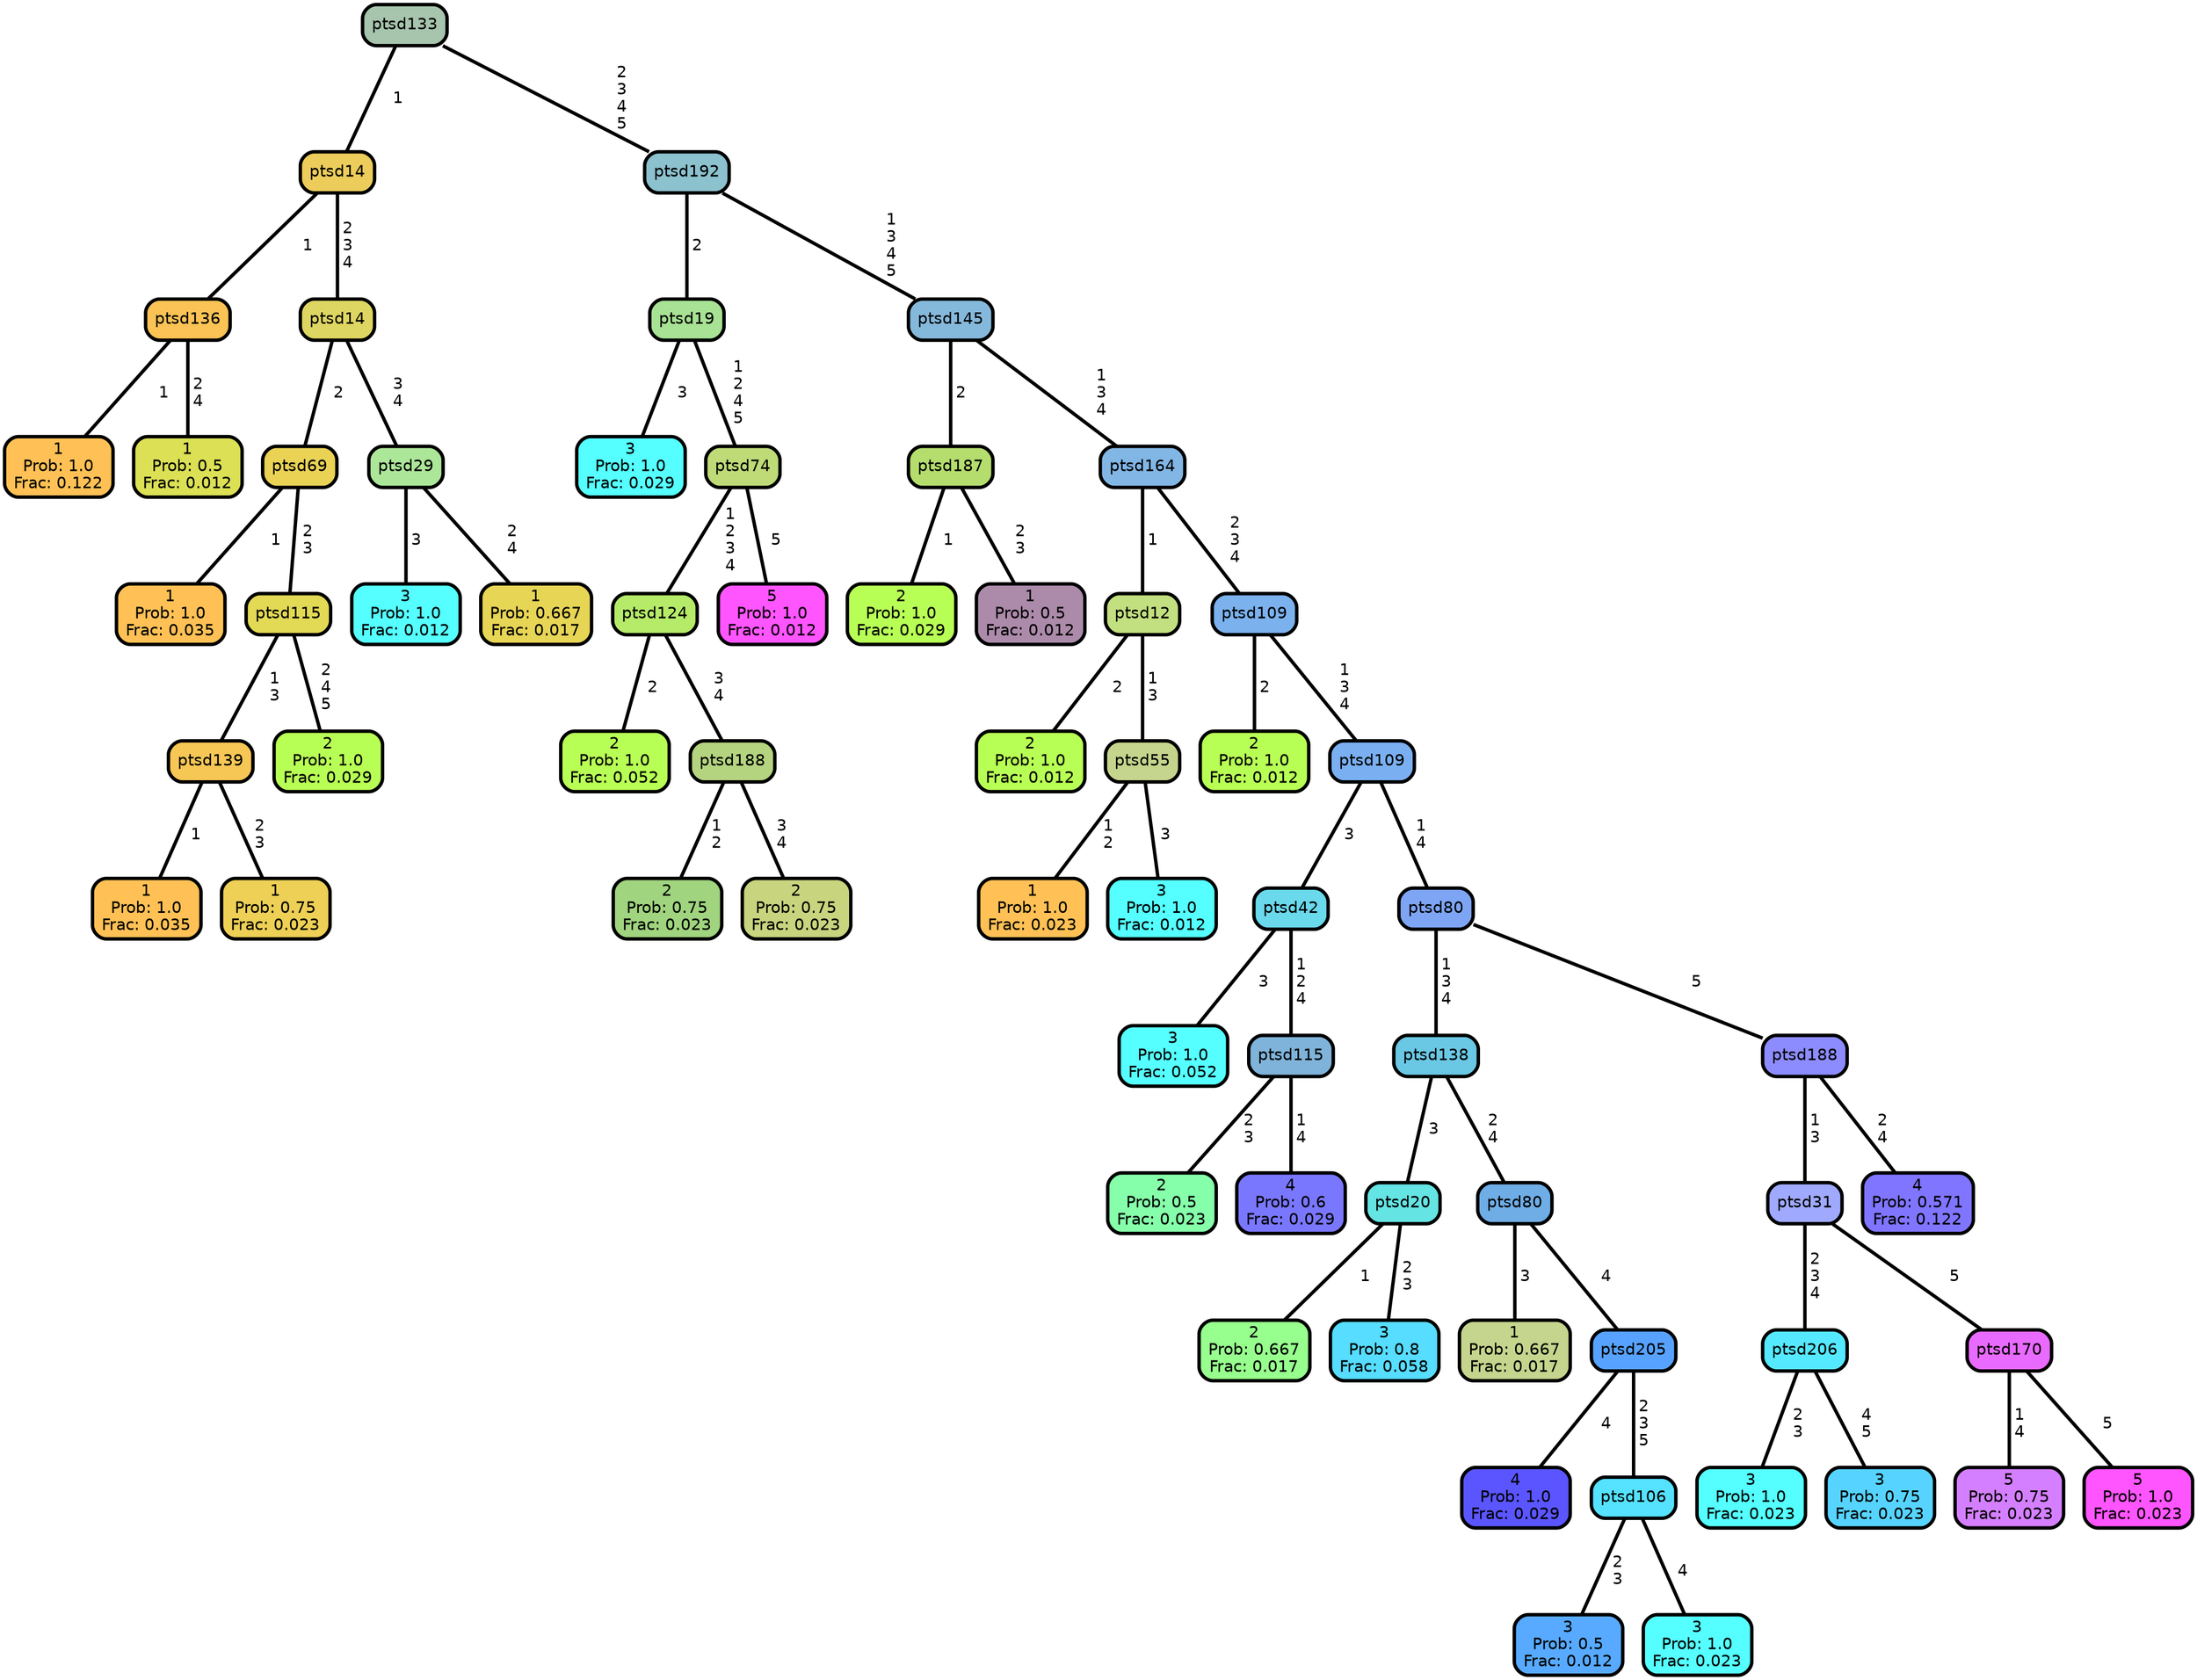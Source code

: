 graph Tree {
node [shape=box, style="filled, rounded",color="black",penwidth="3",fontcolor="black",                 fontname=helvetica] ;
graph [ranksep="0 equally", splines=straight,                 bgcolor=transparent, dpi=200] ;
edge [fontname=helvetica, color=black] ;
0 [label="1
Prob: 1.0
Frac: 0.122", fillcolor="#ffc155"] ;
1 [label="ptsd136", fillcolor="#fbc355"] ;
2 [label="1
Prob: 0.5
Frac: 0.012", fillcolor="#dbe055"] ;
3 [label="ptsd14", fillcolor="#eccd5b"] ;
4 [label="1
Prob: 1.0
Frac: 0.035", fillcolor="#ffc155"] ;
5 [label="ptsd69", fillcolor="#ead255"] ;
6 [label="1
Prob: 1.0
Frac: 0.035", fillcolor="#ffc155"] ;
7 [label="ptsd139", fillcolor="#f7c755"] ;
8 [label="1
Prob: 0.75
Frac: 0.023", fillcolor="#edd055"] ;
9 [label="ptsd115", fillcolor="#e2d955"] ;
10 [label="2
Prob: 1.0
Frac: 0.029", fillcolor="#b8ff55"] ;
11 [label="ptsd14", fillcolor="#ded662"] ;
12 [label="3
Prob: 1.0
Frac: 0.012", fillcolor="#55ffff"] ;
13 [label="ptsd29", fillcolor="#ace699"] ;
14 [label="1
Prob: 0.667
Frac: 0.017", fillcolor="#e7d555"] ;
15 [label="ptsd133", fillcolor="#a7c4ad"] ;
16 [label="3
Prob: 1.0
Frac: 0.029", fillcolor="#55ffff"] ;
17 [label="ptsd19", fillcolor="#a8e294"] ;
18 [label="2
Prob: 1.0
Frac: 0.052", fillcolor="#b8ff55"] ;
19 [label="ptsd124", fillcolor="#b6eb69"] ;
20 [label="2
Prob: 0.75
Frac: 0.023", fillcolor="#a0d47f"] ;
21 [label="ptsd188", fillcolor="#b5d47f"] ;
22 [label="2
Prob: 0.75
Frac: 0.023", fillcolor="#c9d47f"] ;
23 [label="ptsd74", fillcolor="#bedb78"] ;
24 [label="5
Prob: 1.0
Frac: 0.012", fillcolor="#ff55ff"] ;
25 [label="ptsd192", fillcolor="#8cc1ce"] ;
26 [label="2
Prob: 1.0
Frac: 0.029", fillcolor="#b8ff55"] ;
27 [label="ptsd187", fillcolor="#b4dd6d"] ;
28 [label="1
Prob: 0.5
Frac: 0.012", fillcolor="#ac8baa"] ;
29 [label="ptsd145", fillcolor="#85b9dc"] ;
30 [label="2
Prob: 1.0
Frac: 0.012", fillcolor="#b8ff55"] ;
31 [label="ptsd12", fillcolor="#c2e07f"] ;
32 [label="1
Prob: 1.0
Frac: 0.023", fillcolor="#ffc155"] ;
33 [label="ptsd55", fillcolor="#c6d58d"] ;
34 [label="3
Prob: 1.0
Frac: 0.012", fillcolor="#55ffff"] ;
35 [label="ptsd164", fillcolor="#82b6e5"] ;
36 [label="2
Prob: 1.0
Frac: 0.012", fillcolor="#b8ff55"] ;
37 [label="ptsd109", fillcolor="#7bb2ee"] ;
38 [label="3
Prob: 1.0
Frac: 0.052", fillcolor="#55ffff"] ;
39 [label="ptsd42", fillcolor="#6ad9ec"] ;
40 [label="2
Prob: 0.5
Frac: 0.023", fillcolor="#86ffaa"] ;
41 [label="ptsd115", fillcolor="#7fb3d9"] ;
42 [label="4
Prob: 0.6
Frac: 0.029", fillcolor="#7a77ff"] ;
43 [label="ptsd109", fillcolor="#7ab0f2"] ;
44 [label="2
Prob: 0.667
Frac: 0.017", fillcolor="#97ff8d"] ;
45 [label="ptsd20", fillcolor="#65e4e4"] ;
46 [label="3
Prob: 0.8
Frac: 0.058", fillcolor="#56ddff"] ;
47 [label="ptsd138", fillcolor="#6ac8e5"] ;
48 [label="1
Prob: 0.667
Frac: 0.017", fillcolor="#c6d58d"] ;
49 [label="ptsd80", fillcolor="#6fade6"] ;
50 [label="4
Prob: 1.0
Frac: 0.029", fillcolor="#5a55ff"] ;
51 [label="ptsd205", fillcolor="#57a2ff"] ;
52 [label="3
Prob: 0.5
Frac: 0.012", fillcolor="#57aaff"] ;
53 [label="ptsd106", fillcolor="#55e2ff"] ;
54 [label="3
Prob: 1.0
Frac: 0.023", fillcolor="#55ffff"] ;
55 [label="ptsd80", fillcolor="#7ea5f4"] ;
56 [label="3
Prob: 1.0
Frac: 0.023", fillcolor="#55ffff"] ;
57 [label="ptsd206", fillcolor="#55e9ff"] ;
58 [label="3
Prob: 0.75
Frac: 0.023", fillcolor="#56d4ff"] ;
59 [label="ptsd31", fillcolor="#9faaff"] ;
60 [label="5
Prob: 0.75
Frac: 0.023", fillcolor="#d47fff"] ;
61 [label="ptsd170", fillcolor="#e96aff"] ;
62 [label="5
Prob: 1.0
Frac: 0.023", fillcolor="#ff55ff"] ;
63 [label="ptsd188", fillcolor="#8d8cff"] ;
64 [label="4
Prob: 0.571
Frac: 0.122", fillcolor="#8075ff"] ;
1 -- 0 [label=" 1",penwidth=3] ;
1 -- 2 [label=" 2\n 4",penwidth=3] ;
3 -- 1 [label=" 1",penwidth=3] ;
3 -- 11 [label=" 2\n 3\n 4",penwidth=3] ;
5 -- 4 [label=" 1",penwidth=3] ;
5 -- 9 [label=" 2\n 3",penwidth=3] ;
7 -- 6 [label=" 1",penwidth=3] ;
7 -- 8 [label=" 2\n 3",penwidth=3] ;
9 -- 7 [label=" 1\n 3",penwidth=3] ;
9 -- 10 [label=" 2\n 4\n 5",penwidth=3] ;
11 -- 5 [label=" 2",penwidth=3] ;
11 -- 13 [label=" 3\n 4",penwidth=3] ;
13 -- 12 [label=" 3",penwidth=3] ;
13 -- 14 [label=" 2\n 4",penwidth=3] ;
15 -- 3 [label=" 1",penwidth=3] ;
15 -- 25 [label=" 2\n 3\n 4\n 5",penwidth=3] ;
17 -- 16 [label=" 3",penwidth=3] ;
17 -- 23 [label=" 1\n 2\n 4\n 5",penwidth=3] ;
19 -- 18 [label=" 2",penwidth=3] ;
19 -- 21 [label=" 3\n 4",penwidth=3] ;
21 -- 20 [label=" 1\n 2",penwidth=3] ;
21 -- 22 [label=" 3\n 4",penwidth=3] ;
23 -- 19 [label=" 1\n 2\n 3\n 4",penwidth=3] ;
23 -- 24 [label=" 5",penwidth=3] ;
25 -- 17 [label=" 2",penwidth=3] ;
25 -- 29 [label=" 1\n 3\n 4\n 5",penwidth=3] ;
27 -- 26 [label=" 1",penwidth=3] ;
27 -- 28 [label=" 2\n 3",penwidth=3] ;
29 -- 27 [label=" 2",penwidth=3] ;
29 -- 35 [label=" 1\n 3\n 4",penwidth=3] ;
31 -- 30 [label=" 2",penwidth=3] ;
31 -- 33 [label=" 1\n 3",penwidth=3] ;
33 -- 32 [label=" 1\n 2",penwidth=3] ;
33 -- 34 [label=" 3",penwidth=3] ;
35 -- 31 [label=" 1",penwidth=3] ;
35 -- 37 [label=" 2\n 3\n 4",penwidth=3] ;
37 -- 36 [label=" 2",penwidth=3] ;
37 -- 43 [label=" 1\n 3\n 4",penwidth=3] ;
39 -- 38 [label=" 3",penwidth=3] ;
39 -- 41 [label=" 1\n 2\n 4",penwidth=3] ;
41 -- 40 [label=" 2\n 3",penwidth=3] ;
41 -- 42 [label=" 1\n 4",penwidth=3] ;
43 -- 39 [label=" 3",penwidth=3] ;
43 -- 55 [label=" 1\n 4",penwidth=3] ;
45 -- 44 [label=" 1",penwidth=3] ;
45 -- 46 [label=" 2\n 3",penwidth=3] ;
47 -- 45 [label=" 3",penwidth=3] ;
47 -- 49 [label=" 2\n 4",penwidth=3] ;
49 -- 48 [label=" 3",penwidth=3] ;
49 -- 51 [label=" 4",penwidth=3] ;
51 -- 50 [label=" 4",penwidth=3] ;
51 -- 53 [label=" 2\n 3\n 5",penwidth=3] ;
53 -- 52 [label=" 2\n 3",penwidth=3] ;
53 -- 54 [label=" 4",penwidth=3] ;
55 -- 47 [label=" 1\n 3\n 4",penwidth=3] ;
55 -- 63 [label=" 5",penwidth=3] ;
57 -- 56 [label=" 2\n 3",penwidth=3] ;
57 -- 58 [label=" 4\n 5",penwidth=3] ;
59 -- 57 [label=" 2\n 3\n 4",penwidth=3] ;
59 -- 61 [label=" 5",penwidth=3] ;
61 -- 60 [label=" 1\n 4",penwidth=3] ;
61 -- 62 [label=" 5",penwidth=3] ;
63 -- 59 [label=" 1\n 3",penwidth=3] ;
63 -- 64 [label=" 2\n 4",penwidth=3] ;
{rank = same;}}